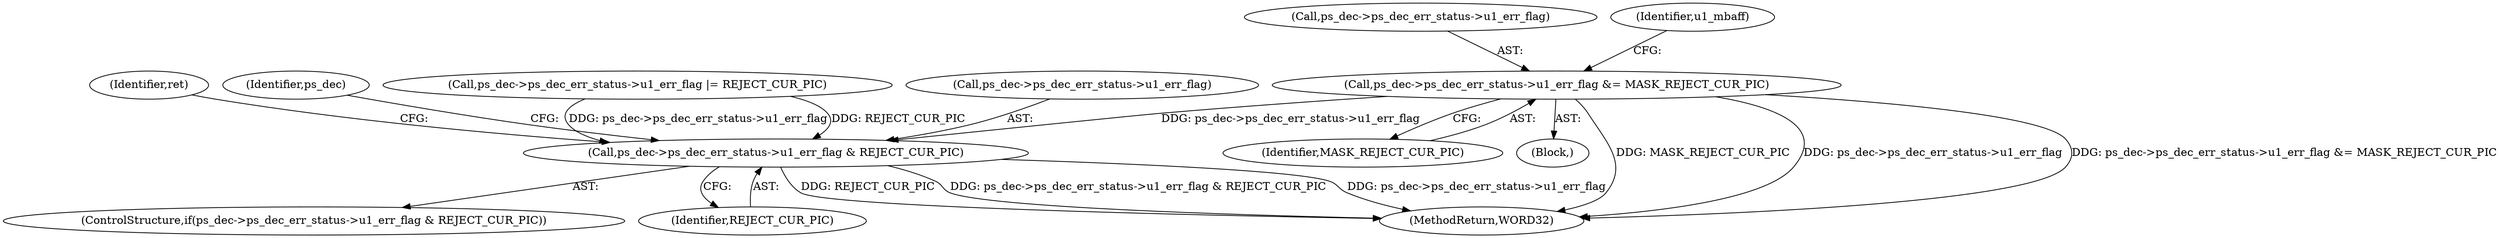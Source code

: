 digraph "1_Android_8b5fd8f24eba5dd19ab2f80ea11a9125aa882ae2@del" {
"1000782" [label="(Call,ps_dec->ps_dec_err_status->u1_err_flag &= MASK_REJECT_CUR_PIC)"];
"1001120" [label="(Call,ps_dec->ps_dec_err_status->u1_err_flag & REJECT_CUR_PIC)"];
"1001120" [label="(Call,ps_dec->ps_dec_err_status->u1_err_flag & REJECT_CUR_PIC)"];
"1001126" [label="(Identifier,REJECT_CUR_PIC)"];
"1000781" [label="(Block,)"];
"1002568" [label="(MethodReturn,WORD32)"];
"1000783" [label="(Call,ps_dec->ps_dec_err_status->u1_err_flag)"];
"1001134" [label="(Identifier,ret)"];
"1000790" [label="(Identifier,u1_mbaff)"];
"1000788" [label="(Identifier,MASK_REJECT_CUR_PIC)"];
"1001119" [label="(ControlStructure,if(ps_dec->ps_dec_err_status->u1_err_flag & REJECT_CUR_PIC))"];
"1001129" [label="(Identifier,ps_dec)"];
"1000770" [label="(Call,ps_dec->ps_dec_err_status->u1_err_flag |= REJECT_CUR_PIC)"];
"1001121" [label="(Call,ps_dec->ps_dec_err_status->u1_err_flag)"];
"1000782" [label="(Call,ps_dec->ps_dec_err_status->u1_err_flag &= MASK_REJECT_CUR_PIC)"];
"1000782" -> "1000781"  [label="AST: "];
"1000782" -> "1000788"  [label="CFG: "];
"1000783" -> "1000782"  [label="AST: "];
"1000788" -> "1000782"  [label="AST: "];
"1000790" -> "1000782"  [label="CFG: "];
"1000782" -> "1002568"  [label="DDG: MASK_REJECT_CUR_PIC"];
"1000782" -> "1002568"  [label="DDG: ps_dec->ps_dec_err_status->u1_err_flag"];
"1000782" -> "1002568"  [label="DDG: ps_dec->ps_dec_err_status->u1_err_flag &= MASK_REJECT_CUR_PIC"];
"1000782" -> "1001120"  [label="DDG: ps_dec->ps_dec_err_status->u1_err_flag"];
"1001120" -> "1001119"  [label="AST: "];
"1001120" -> "1001126"  [label="CFG: "];
"1001121" -> "1001120"  [label="AST: "];
"1001126" -> "1001120"  [label="AST: "];
"1001129" -> "1001120"  [label="CFG: "];
"1001134" -> "1001120"  [label="CFG: "];
"1001120" -> "1002568"  [label="DDG: ps_dec->ps_dec_err_status->u1_err_flag"];
"1001120" -> "1002568"  [label="DDG: REJECT_CUR_PIC"];
"1001120" -> "1002568"  [label="DDG: ps_dec->ps_dec_err_status->u1_err_flag & REJECT_CUR_PIC"];
"1000770" -> "1001120"  [label="DDG: ps_dec->ps_dec_err_status->u1_err_flag"];
"1000770" -> "1001120"  [label="DDG: REJECT_CUR_PIC"];
}
